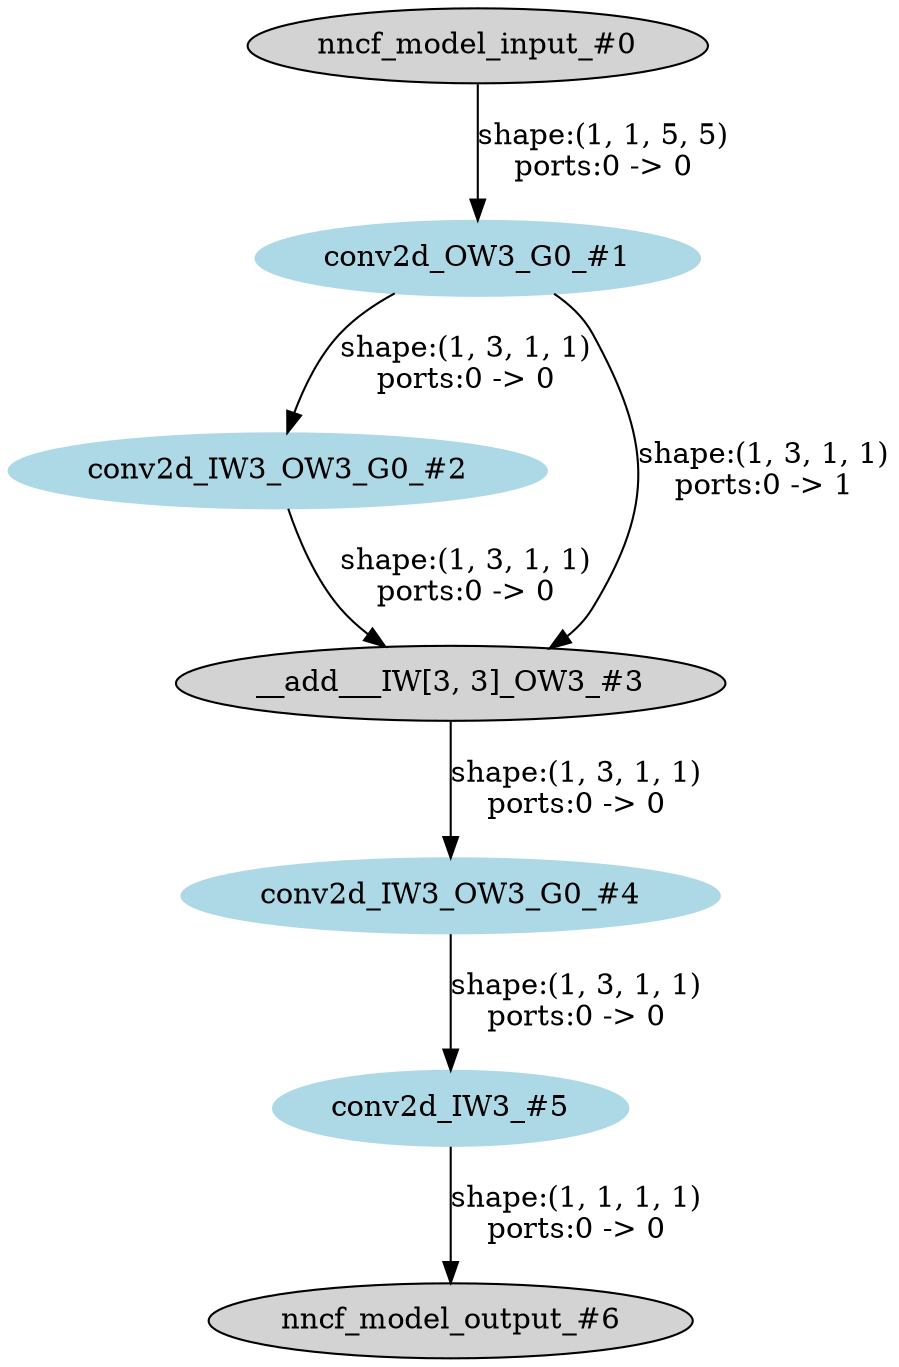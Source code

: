 strict digraph  {
"0 /nncf_model_input_0" [id=0, label="nncf_model_input_#0", style=filled, type=nncf_model_input];
"1 TestModel/NNCFConv2d[conv1]/conv2d_0" [color=lightblue, id=1, label="conv2d_OW3_G0_#1", style=filled, type=conv2d];
"2 TestModel/NNCFConv2d[multi_forward_conv]/conv2d_0" [color=lightblue, id=2, label="conv2d_IW3_OW3_G0_#2", style=filled, type=conv2d];
"3 TestModel/__add___0" [id=3, label="__add___IW[3, 3]_OW3_#3", style=filled, type=__add__];
"4 TestModel/NNCFConv2d[multi_forward_conv]/conv2d_1" [color=lightblue, id=4, label="conv2d_IW3_OW3_G0_#4", style=filled, type=conv2d];
"5 TestModel/NNCFConv2d[last_conv]/conv2d_0" [color=lightblue, id=5, label="conv2d_IW3_#5", style=filled, type=conv2d];
"6 /nncf_model_output_0" [id=6, label="nncf_model_output_#6", style=filled, type=nncf_model_output];
"0 /nncf_model_input_0" -> "1 TestModel/NNCFConv2d[conv1]/conv2d_0"  [label="shape:(1, 1, 5, 5)\nports:0 -> 0", style=solid];
"1 TestModel/NNCFConv2d[conv1]/conv2d_0" -> "2 TestModel/NNCFConv2d[multi_forward_conv]/conv2d_0"  [label="shape:(1, 3, 1, 1)\nports:0 -> 0", style=solid];
"1 TestModel/NNCFConv2d[conv1]/conv2d_0" -> "3 TestModel/__add___0"  [label="shape:(1, 3, 1, 1)\nports:0 -> 1", style=solid];
"2 TestModel/NNCFConv2d[multi_forward_conv]/conv2d_0" -> "3 TestModel/__add___0"  [label="shape:(1, 3, 1, 1)\nports:0 -> 0", style=solid];
"3 TestModel/__add___0" -> "4 TestModel/NNCFConv2d[multi_forward_conv]/conv2d_1"  [label="shape:(1, 3, 1, 1)\nports:0 -> 0", style=solid];
"4 TestModel/NNCFConv2d[multi_forward_conv]/conv2d_1" -> "5 TestModel/NNCFConv2d[last_conv]/conv2d_0"  [label="shape:(1, 3, 1, 1)\nports:0 -> 0", style=solid];
"5 TestModel/NNCFConv2d[last_conv]/conv2d_0" -> "6 /nncf_model_output_0"  [label="shape:(1, 1, 1, 1)\nports:0 -> 0", style=solid];
}
